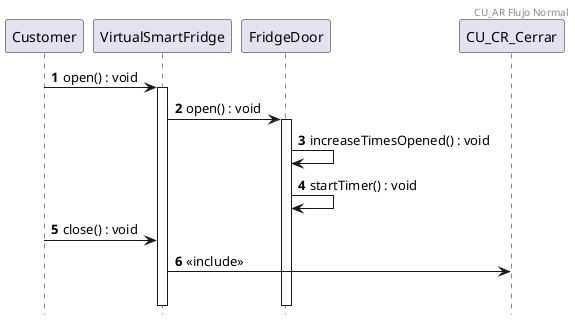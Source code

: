 @startuml

hide footbox
header CU_AR Flujo Normal
autonumber

Customer -> VirtualSmartFridge: open() : void
activate VirtualSmartFridge

VirtualSmartFridge -> FridgeDoor : open() : void
activate FridgeDoor

FridgeDoor -> FridgeDoor : increaseTimesOpened() : void
FridgeDoor -> FridgeDoor : startTimer() : void

Customer -> VirtualSmartFridge: close() : void
VirtualSmartFridge -> CU_CR_Cerrar : <<include>>
|||

@enduml